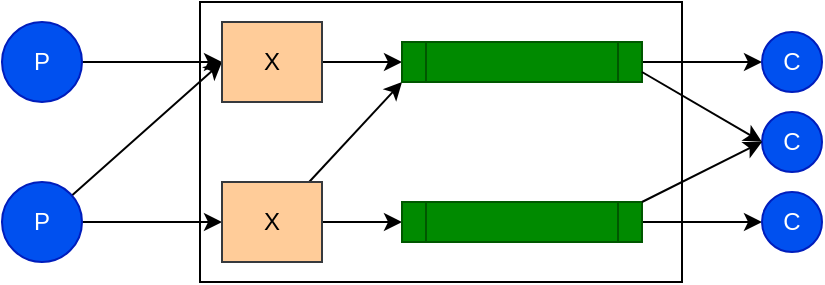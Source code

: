 <mxfile version="20.5.3" type="embed" pages="3"><diagram id="inMPcjYvnmvmxzhDKLPN" name="整体架构"><mxGraphModel dx="891" dy="631" grid="1" gridSize="10" guides="1" tooltips="1" connect="1" arrows="1" fold="1" page="1" pageScale="1" pageWidth="827" pageHeight="1169" math="0" shadow="0"><root><mxCell id="0"/><mxCell id="1" parent="0"/><mxCell id="9" value="" style="edgeStyle=orthogonalEdgeStyle;rounded=0;orthogonalLoop=1;jettySize=auto;html=1;" parent="1" source="2" target="5" edge="1"><mxGeometry relative="1" as="geometry"/></mxCell><mxCell id="2" value="P" style="ellipse;whiteSpace=wrap;html=1;aspect=fixed;fillColor=#0050ef;fontColor=#ffffff;strokeColor=#001DBC;" parent="1" vertex="1"><mxGeometry x="180" y="370" width="40" height="40" as="geometry"/></mxCell><mxCell id="11" value="" style="edgeStyle=orthogonalEdgeStyle;rounded=0;orthogonalLoop=1;jettySize=auto;html=1;" parent="1" source="3" target="7" edge="1"><mxGeometry relative="1" as="geometry"/></mxCell><mxCell id="12" value="" style="rounded=0;orthogonalLoop=1;jettySize=auto;html=1;entryX=0;entryY=0.5;entryDx=0;entryDy=0;" parent="1" source="3" target="5" edge="1"><mxGeometry relative="1" as="geometry"/></mxCell><mxCell id="3" value="P" style="ellipse;whiteSpace=wrap;html=1;aspect=fixed;fillColor=#0050ef;fontColor=#ffffff;strokeColor=#001DBC;" parent="1" vertex="1"><mxGeometry x="180" y="450" width="40" height="40" as="geometry"/></mxCell><mxCell id="4" value="" style="rounded=0;whiteSpace=wrap;html=1;shadow=0;glass=0;gradientColor=none;fillColor=none;" parent="1" vertex="1"><mxGeometry x="279" y="360" width="241" height="140" as="geometry"/></mxCell><mxCell id="10" value="" style="edgeStyle=orthogonalEdgeStyle;rounded=0;orthogonalLoop=1;jettySize=auto;html=1;" parent="1" source="5" target="8" edge="1"><mxGeometry relative="1" as="geometry"/></mxCell><mxCell id="5" value="X" style="rounded=0;whiteSpace=wrap;html=1;fillColor=#ffcc99;strokeColor=#36393d;" parent="1" vertex="1"><mxGeometry x="290" y="370" width="50" height="40" as="geometry"/></mxCell><mxCell id="14" value="" style="edgeStyle=orthogonalEdgeStyle;rounded=0;orthogonalLoop=1;jettySize=auto;html=1;" parent="1" source="7" target="13" edge="1"><mxGeometry relative="1" as="geometry"/></mxCell><mxCell id="15" value="" style="rounded=0;orthogonalLoop=1;jettySize=auto;html=1;entryX=0;entryY=1;entryDx=0;entryDy=0;" parent="1" source="7" target="8" edge="1"><mxGeometry relative="1" as="geometry"/></mxCell><mxCell id="7" value="X" style="rounded=0;whiteSpace=wrap;html=1;fillColor=#ffcc99;strokeColor=#36393d;" parent="1" vertex="1"><mxGeometry x="290" y="450" width="50" height="40" as="geometry"/></mxCell><mxCell id="17" value="" style="edgeStyle=orthogonalEdgeStyle;rounded=0;orthogonalLoop=1;jettySize=auto;html=1;" parent="1" source="8" target="16" edge="1"><mxGeometry relative="1" as="geometry"/></mxCell><mxCell id="8" value="" style="shape=process;whiteSpace=wrap;html=1;backgroundOutline=1;fillColor=#008a00;fontColor=#ffffff;strokeColor=#005700;" parent="1" vertex="1"><mxGeometry x="380" y="380" width="120" height="20" as="geometry"/></mxCell><mxCell id="22" value="" style="edgeStyle=orthogonalEdgeStyle;rounded=0;orthogonalLoop=1;jettySize=auto;html=1;" parent="1" source="13" target="20" edge="1"><mxGeometry relative="1" as="geometry"/></mxCell><mxCell id="13" value="" style="shape=process;whiteSpace=wrap;html=1;backgroundOutline=1;fillColor=#008a00;fontColor=#ffffff;strokeColor=#005700;" parent="1" vertex="1"><mxGeometry x="380" y="460" width="120" height="20" as="geometry"/></mxCell><mxCell id="16" value="C" style="ellipse;whiteSpace=wrap;html=1;aspect=fixed;fillColor=#0050ef;fontColor=#ffffff;strokeColor=#001DBC;" parent="1" vertex="1"><mxGeometry x="560" y="375" width="30" height="30" as="geometry"/></mxCell><mxCell id="18" value="C" style="ellipse;whiteSpace=wrap;html=1;aspect=fixed;fillColor=#0050ef;fontColor=#ffffff;strokeColor=#001DBC;" parent="1" vertex="1"><mxGeometry x="560" y="415" width="30" height="30" as="geometry"/></mxCell><mxCell id="19" value="" style="rounded=0;orthogonalLoop=1;jettySize=auto;html=1;entryX=0;entryY=0.5;entryDx=0;entryDy=0;exitX=1;exitY=0.75;exitDx=0;exitDy=0;" parent="1" source="8" target="18" edge="1"><mxGeometry relative="1" as="geometry"><mxPoint x="510" y="400" as="sourcePoint"/><mxPoint x="570" y="400" as="targetPoint"/></mxGeometry></mxCell><mxCell id="20" value="C" style="ellipse;whiteSpace=wrap;html=1;aspect=fixed;fillColor=#0050ef;fontColor=#ffffff;strokeColor=#001DBC;" parent="1" vertex="1"><mxGeometry x="560" y="455" width="30" height="30" as="geometry"/></mxCell><mxCell id="21" value="" style="rounded=0;orthogonalLoop=1;jettySize=auto;html=1;entryX=0;entryY=0.5;entryDx=0;entryDy=0;exitX=1;exitY=0;exitDx=0;exitDy=0;" parent="1" source="13" target="18" edge="1"><mxGeometry relative="1" as="geometry"><mxPoint x="510" y="405" as="sourcePoint"/><mxPoint x="570" y="450" as="targetPoint"/></mxGeometry></mxCell></root></mxGraphModel></diagram><diagram id="6odIZBYwKH53_Jhd5WDS" name="AMQP消息模型"><mxGraphModel dx="891" dy="631" grid="1" gridSize="10" guides="1" tooltips="1" connect="1" arrows="1" fold="1" page="1" pageScale="1" pageWidth="827" pageHeight="1169" math="0" shadow="0"><root><mxCell id="0"/><mxCell id="1" parent="0"/><mxCell id="v7vNlYjY0YFRgV672coL-13" value="" style="edgeStyle=orthogonalEdgeStyle;rounded=0;orthogonalLoop=1;jettySize=auto;html=1;entryX=0;entryY=0.5;entryDx=0;entryDy=0;" parent="1" source="v7vNlYjY0YFRgV672coL-1" target="v7vNlYjY0YFRgV672coL-8" edge="1"><mxGeometry relative="1" as="geometry"/></mxCell><mxCell id="v7vNlYjY0YFRgV672coL-1" value="Publisher&lt;br&gt;application" style="rounded=0;whiteSpace=wrap;html=1;dashed=1;" parent="1" vertex="1"><mxGeometry x="100" y="395" width="120" height="60" as="geometry"/></mxCell><mxCell id="v7vNlYjY0YFRgV672coL-2" value="Consumer&lt;br&gt;application" style="rounded=0;whiteSpace=wrap;html=1;dashed=1;" parent="1" vertex="1"><mxGeometry x="100" y="503" width="120" height="60" as="geometry"/></mxCell><mxCell id="v7vNlYjY0YFRgV672coL-3" value="" style="whiteSpace=wrap;html=1;aspect=fixed;dashed=1;fillColor=none;" parent="1" vertex="1"><mxGeometry x="330" y="340" width="280" height="280" as="geometry"/></mxCell><mxCell id="v7vNlYjY0YFRgV672coL-4" value="Server" style="text;html=1;align=center;verticalAlign=middle;resizable=0;points=[];autosize=1;strokeColor=none;fillColor=none;" parent="1" vertex="1"><mxGeometry x="445" y="310" width="60" height="30" as="geometry"/></mxCell><mxCell id="v7vNlYjY0YFRgV672coL-5" value="" style="whiteSpace=wrap;html=1;aspect=fixed;dashed=1;fillColor=none;" parent="1" vertex="1"><mxGeometry x="360" y="370" width="220" height="220" as="geometry"/></mxCell><mxCell id="v7vNlYjY0YFRgV672coL-6" value="Virtual host" style="text;html=1;align=center;verticalAlign=middle;resizable=0;points=[];autosize=1;strokeColor=none;fillColor=none;" parent="1" vertex="1"><mxGeometry x="430" y="340" width="80" height="30" as="geometry"/></mxCell><mxCell id="v7vNlYjY0YFRgV672coL-10" value="" style="edgeStyle=orthogonalEdgeStyle;rounded=0;orthogonalLoop=1;jettySize=auto;html=1;" parent="1" source="v7vNlYjY0YFRgV672coL-8" target="v7vNlYjY0YFRgV672coL-9" edge="1"><mxGeometry relative="1" as="geometry"/></mxCell><mxCell id="v7vNlYjY0YFRgV672coL-8" value="Exchange" style="rounded=0;whiteSpace=wrap;html=1;" parent="1" vertex="1"><mxGeometry x="415" y="400" width="120" height="50" as="geometry"/></mxCell><mxCell id="v7vNlYjY0YFRgV672coL-12" value="" style="edgeStyle=orthogonalEdgeStyle;rounded=0;orthogonalLoop=1;jettySize=auto;html=1;" parent="1" source="v7vNlYjY0YFRgV672coL-9" target="v7vNlYjY0YFRgV672coL-2" edge="1"><mxGeometry relative="1" as="geometry"><mxPoint x="405" y="530" as="targetPoint"/><Array as="points"/></mxGeometry></mxCell><mxCell id="v7vNlYjY0YFRgV672coL-9" value="Message Queue" style="shape=process;whiteSpace=wrap;html=1;backgroundOutline=1;rotation=90;" parent="1" vertex="1"><mxGeometry x="450" y="473" width="50" height="120" as="geometry"/></mxCell></root></mxGraphModel></diagram><diagram id="riOUHpV4mUbW-jx4QikQ" name="消息流转"><mxGraphModel dx="891" dy="631" grid="1" gridSize="10" guides="1" tooltips="1" connect="1" arrows="1" fold="1" page="1" pageScale="1" pageWidth="827" pageHeight="1169" math="0" shadow="0"><root><mxCell id="0"/><mxCell id="1" parent="0"/><mxCell id="x1tdP6MO45ERa6vy5aG5-4" value="" style="edgeStyle=orthogonalEdgeStyle;rounded=0;orthogonalLoop=1;jettySize=auto;html=1;" parent="1" source="x1tdP6MO45ERa6vy5aG5-1" target="x1tdP6MO45ERa6vy5aG5-3" edge="1"><mxGeometry relative="1" as="geometry"/></mxCell><mxCell id="x1tdP6MO45ERa6vy5aG5-1" value="Publisher&lt;br&gt;application" style="rounded=0;whiteSpace=wrap;html=1;dashed=1;" parent="1" vertex="1"><mxGeometry x="90" y="160" width="120" height="60" as="geometry"/></mxCell><mxCell id="x1tdP6MO45ERa6vy5aG5-2" value="Consumer&lt;br&gt;application" style="rounded=0;whiteSpace=wrap;html=1;dashed=1;" parent="1" vertex="1"><mxGeometry x="90" y="583" width="120" height="60" as="geometry"/></mxCell><mxCell id="x1tdP6MO45ERa6vy5aG5-6" value="" style="edgeStyle=orthogonalEdgeStyle;rounded=0;orthogonalLoop=1;jettySize=auto;html=1;" parent="1" source="x1tdP6MO45ERa6vy5aG5-3" target="x1tdP6MO45ERa6vy5aG5-5" edge="1"><mxGeometry relative="1" as="geometry"/></mxCell><mxCell id="x1tdP6MO45ERa6vy5aG5-3" value="Message" style="rounded=0;whiteSpace=wrap;html=1;dashed=1;" parent="1" vertex="1"><mxGeometry x="520" y="160" width="120" height="60" as="geometry"/></mxCell><mxCell id="x1tdP6MO45ERa6vy5aG5-8" value="" style="edgeStyle=orthogonalEdgeStyle;rounded=0;orthogonalLoop=1;jettySize=auto;html=1;" parent="1" source="x1tdP6MO45ERa6vy5aG5-5" target="x1tdP6MO45ERa6vy5aG5-7" edge="1"><mxGeometry relative="1" as="geometry"><Array as="points"><mxPoint x="580" y="390"/><mxPoint x="430" y="390"/></Array></mxGeometry></mxCell><mxCell id="x1tdP6MO45ERa6vy5aG5-10" value="" style="edgeStyle=orthogonalEdgeStyle;rounded=0;orthogonalLoop=1;jettySize=auto;html=1;" parent="1" source="x1tdP6MO45ERa6vy5aG5-5" target="x1tdP6MO45ERa6vy5aG5-9" edge="1"><mxGeometry relative="1" as="geometry"/></mxCell><mxCell id="x1tdP6MO45ERa6vy5aG5-12" value="" style="edgeStyle=orthogonalEdgeStyle;rounded=0;orthogonalLoop=1;jettySize=auto;html=1;" parent="1" source="x1tdP6MO45ERa6vy5aG5-5" target="x1tdP6MO45ERa6vy5aG5-11" edge="1"><mxGeometry relative="1" as="geometry"><Array as="points"><mxPoint x="580" y="390"/><mxPoint x="740" y="390"/></Array></mxGeometry></mxCell><mxCell id="x1tdP6MO45ERa6vy5aG5-5" value="Exchange" style="rounded=0;whiteSpace=wrap;html=1;dashed=1;" parent="1" vertex="1"><mxGeometry x="520" y="300" width="120" height="60" as="geometry"/></mxCell><mxCell id="x1tdP6MO45ERa6vy5aG5-14" value="" style="edgeStyle=orthogonalEdgeStyle;rounded=0;orthogonalLoop=1;jettySize=auto;html=1;" parent="1" source="x1tdP6MO45ERa6vy5aG5-7" target="x1tdP6MO45ERa6vy5aG5-13" edge="1"><mxGeometry relative="1" as="geometry"/></mxCell><mxCell id="x1tdP6MO45ERa6vy5aG5-7" value="Message&lt;br&gt;Queue" style="rounded=0;whiteSpace=wrap;html=1;dashed=1;" parent="1" vertex="1"><mxGeometry x="370" y="443" width="120" height="60" as="geometry"/></mxCell><mxCell id="x1tdP6MO45ERa6vy5aG5-9" value="Message&lt;br&gt;Queue" style="rounded=0;whiteSpace=wrap;html=1;dashed=1;" parent="1" vertex="1"><mxGeometry x="520" y="443" width="120" height="60" as="geometry"/></mxCell><mxCell id="x1tdP6MO45ERa6vy5aG5-11" value="Message&lt;br&gt;Queue" style="rounded=0;whiteSpace=wrap;html=1;dashed=1;" parent="1" vertex="1"><mxGeometry x="680" y="443" width="120" height="60" as="geometry"/></mxCell><mxCell id="x1tdP6MO45ERa6vy5aG5-15" value="" style="edgeStyle=orthogonalEdgeStyle;rounded=0;orthogonalLoop=1;jettySize=auto;html=1;" parent="1" source="x1tdP6MO45ERa6vy5aG5-13" target="x1tdP6MO45ERa6vy5aG5-2" edge="1"><mxGeometry relative="1" as="geometry"/></mxCell><mxCell id="x1tdP6MO45ERa6vy5aG5-13" value="Message" style="rounded=0;whiteSpace=wrap;html=1;dashed=1;" parent="1" vertex="1"><mxGeometry x="370" y="583" width="120" height="60" as="geometry"/></mxCell></root></mxGraphModel></diagram></mxfile>